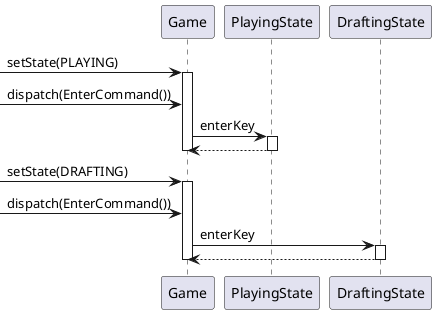 @startuml
[-> Game: setState(PLAYING)
activate Game
[-> Game: dispatch(EnterCommand())

Game -> PlayingState: enterKey
activate PlayingState
Game <-- PlayingState
deactivate PlayingState
deactivate Game

[-> Game: setState(DRAFTING)
activate Game
[-> Game: dispatch(EnterCommand())

Game -> DraftingState: enterKey
activate DraftingState
Game <-- DraftingState
deactivate DraftingState
deactivate Game
@enduml

@startuml
[-> Sudoku: openController(Controller)
activate Sudoku

Sudoku -> Controller: createView
activate Controller
Sudoku <-- Controller: view instance
deactivate Controller

Sudoku -> View: getChildren
activate View
View -> View: getChildren()
Sudoku <-- View: array of children
deactivate View
@enduml
